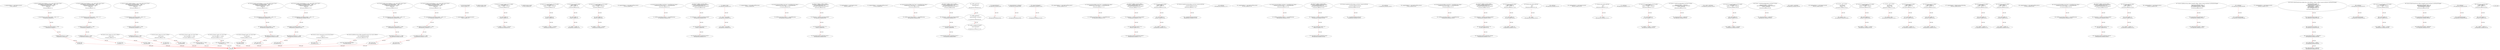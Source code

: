 digraph  {
13 [label="3_ mapping(address => uint) balances_intou10;\n13-new_variable-4-4", method="", type_label=new_variable];
19 [label="4_ function transfer_intou10(address _to, uint _value) public returns (bool) {\n    require(balances_intou10[msg.sender] - _value >= 0);   \n    balances_intou10[msg.sender] -= _value;   \n    balances_intou10[_to] += _value;   \n    return true;\n  }\n19-function_definition-5-10", method="transfer_intou10(address _to,uint _value)", type_label=function_definition];
35 [label="5_ require(balances_intou10[msg.sender] - _value >= 0);\n35-expression_statement-6-6", method="transfer_intou10(address _to,uint _value)", type_label=expression_statement];
48 [label="6_ balances_intou10[msg.sender] -= _value;\n48-expression_statement-7-7", method="transfer_intou10(address _to,uint _value)", type_label=expression_statement];
56 [label="7_ balances_intou10[_to] += _value;\n56-expression_statement-8-8", method="transfer_intou10(address _to,uint _value)", type_label=expression_statement];
62 [label="8_ return true;\n62-return-9-9", method="transfer_intou10(address _to,uint _value)", type_label=return];
65 [label="10_ bool private stopped;\n65-new_variable-11-11", method="", type_label=new_variable];
70 [label="11_ mapping(address => uint) balances_intou22;\n70-new_variable-12-12", method="", type_label=new_variable];
76 [label="12_ function transfer_intou22(address _to, uint _value) public returns (bool) {\n    require(balances_intou22[msg.sender] - _value >= 0);   \n    balances_intou22[msg.sender] -= _value;   \n    balances_intou22[_to] += _value;   \n    return true;\n  }\n76-function_definition-13-18", method="transfer_intou22(address _to,uint _value)", type_label=function_definition];
92 [label="13_ require(balances_intou22[msg.sender] - _value >= 0);\n92-expression_statement-14-14", method="transfer_intou22(address _to,uint _value)", type_label=expression_statement];
105 [label="14_ balances_intou22[msg.sender] -= _value;\n105-expression_statement-15-15", method="transfer_intou22(address _to,uint _value)", type_label=expression_statement];
113 [label="15_ balances_intou22[_to] += _value;\n113-expression_statement-16-16", method="transfer_intou22(address _to,uint _value)", type_label=expression_statement];
119 [label="16_ return true;\n119-return-17-17", method="transfer_intou22(address _to,uint _value)", type_label=return];
122 [label="18_ address private _owner;\n122-new_variable-19-19", method="", type_label=new_variable];
127 [label="19_ function bug_intou12(uint8 p_intou12) public{\n    uint8 vundflw1=0;\n    vundflw1 = vundflw1 + p_intou12;    \n}\n127-function_definition-20-23", method="bug_intou12(uint8 p_intou12)", type_label=function_definition];
135 [label="20_ uint8 vundflw1=0;\n135-new_variable-21-21", method="bug_intou12(uint8 p_intou12)", type_label=new_variable];
141 [label="21_ vundflw1 = vundflw1 + p_intou12;\n141-expression_statement-22-22", method="bug_intou12(uint8 p_intou12)", type_label=expression_statement];
147 [label="23_ address private _master;\n147-new_variable-24-24", method="", type_label=new_variable];
152 [label="24_ function bug_intou36(uint8 p_intou36) public{\n    uint8 vundflw1=0;\n    vundflw1 = vundflw1 + p_intou36;    \n}\n152-function_definition-25-28", method="bug_intou36(uint8 p_intou36)", type_label=function_definition];
160 [label="25_ uint8 vundflw1=0;\n160-new_variable-26-26", method="bug_intou36(uint8 p_intou36)", type_label=new_variable];
166 [label="26_ vundflw1 = vundflw1 + p_intou36;\n166-expression_statement-27-27", method="bug_intou36(uint8 p_intou36)", type_label=expression_statement];
174 [label="29_ function bug_intou35() public{\n    uint8 vundflw =0;\n    vundflw = vundflw -10;    \n}\n174-function_definition-30-33", method="bug_intou35()", type_label=function_definition];
178 [label="30_ uint8 vundflw =0;\n178-new_variable-31-31", method="bug_intou35()", type_label=new_variable];
184 [label="31_ vundflw = vundflw -10;\n184-expression_statement-32-32", method="bug_intou35()", type_label=expression_statement];
192 [label="34_ function bug_intou40(uint8 p_intou40) public{\n    uint8 vundflw1=0;\n    vundflw1 = vundflw1 + p_intou40;    \n}\n192-function_definition-35-38", method="bug_intou40(uint8 p_intou40)", type_label=function_definition];
200 [label="35_ uint8 vundflw1=0;\n200-new_variable-36-36", method="bug_intou40(uint8 p_intou40)", type_label=new_variable];
206 [label="36_ vundflw1 = vundflw1 + p_intou40;\n206-expression_statement-37-37", method="bug_intou40(uint8 p_intou40)", type_label=expression_statement];
222 [label="39_ mapping(address => uint) public lockTime_intou33;\n222-new_variable-40-40", method="", type_label=new_variable];
229 [label="40_ function increaseLockTime_intou33(uint _secondsToIncrease) public {\n        lockTime_intou33[msg.sender] += _secondsToIncrease;   \n    }\n229-function_definition-41-43", method="increaseLockTime_intou33(uint _secondsToIncrease)", type_label=function_definition];
237 [label="41_ lockTime_intou33[msg.sender] += _secondsToIncrease;\n237-expression_statement-42-42", method="increaseLockTime_intou33(uint _secondsToIncrease)", type_label=expression_statement];
245 [label="43_ function withdraw_intou33() public {\n        require(now > lockTime_intou33[msg.sender]);    \n        uint transferValue_intou33 = 10;           \n        msg.sender.transfer(transferValue_intou33);\n    }\n245-function_definition-44-48", method="withdraw_intou33()", type_label=function_definition];
249 [label="44_ require(now > lockTime_intou33[msg.sender]);\n249-expression_statement-45-45", method="withdraw_intou33()", type_label=expression_statement];
260 [label="45_ uint transferValue_intou33 = 10;\n260-new_variable-46-46", method="withdraw_intou33()", type_label=new_variable];
266 [label="46_ msg.sender.transfer(transferValue_intou33);\n266-expression_statement-47-47", method="withdraw_intou33()", type_label=expression_statement];
287 [label="51_ stopped = false;\n287-expression_statement-52-52", method="", type_label=expression_statement];
292 [label="52_ _owner = msg.sender;\n292-expression_statement-53-53", method="", type_label=expression_statement];
298 [label="53_ _master = msg.sender;\n298-expression_statement-54-54", method="", type_label=expression_statement];
320 [label="57_ mapping(address => uint) public lockTime_intou1;\n320-new_variable-58-58", method="", type_label=new_variable];
327 [label="58_ function increaseLockTime_intou1(uint _secondsToIncrease) public {\n        lockTime_intou1[msg.sender] += _secondsToIncrease;   \n    }\n327-function_definition-59-61", method="increaseLockTime_intou1(uint _secondsToIncrease)", type_label=function_definition];
335 [label="59_ lockTime_intou1[msg.sender] += _secondsToIncrease;\n335-expression_statement-60-60", method="increaseLockTime_intou1(uint _secondsToIncrease)", type_label=expression_statement];
343 [label="61_ function withdraw_ovrflow1() public {\n        require(now > lockTime_intou1[msg.sender]);    \n        uint transferValue_intou1 = 10;           \n        msg.sender.transfer(transferValue_intou1);\n    }\n343-function_definition-62-66", method="withdraw_ovrflow1()", type_label=function_definition];
347 [label="62_ require(now > lockTime_intou1[msg.sender]);\n347-expression_statement-63-63", method="withdraw_ovrflow1()", type_label=expression_statement];
358 [label="63_ uint transferValue_intou1 = 10;\n358-new_variable-64-64", method="withdraw_ovrflow1()", type_label=new_variable];
364 [label="64_ msg.sender.transfer(transferValue_intou1);\n364-expression_statement-65-65", method="withdraw_ovrflow1()", type_label=expression_statement];
373 [label="66_ function owner() public view returns (address)\n    {\n        return _owner;\n    }\n373-function_definition-67-70", method="owner()", type_label=function_definition];
382 [label="68_ return _owner;\n382-return-69-69", method="owner()", type_label=return];
384 [label="70_ mapping(address => uint) balances_intou2;\n384-new_variable-71-71", method="", type_label=new_variable];
390 [label="71_ function transfer_undrflow2(address _to, uint _value) public returns (bool) {\n    require(balances_intou2[msg.sender] - _value >= 0);   \n    balances_intou2[msg.sender] -= _value;   \n    balances_intou2[_to] += _value;   \n    return true;\n  }\n390-function_definition-72-77", method="transfer_undrflow2(address _to,uint _value)", type_label=function_definition];
406 [label="72_ require(balances_intou2[msg.sender] - _value >= 0);\n406-expression_statement-73-73", method="transfer_undrflow2(address _to,uint _value)", type_label=expression_statement];
419 [label="73_ balances_intou2[msg.sender] -= _value;\n419-expression_statement-74-74", method="transfer_undrflow2(address _to,uint _value)", type_label=expression_statement];
427 [label="74_ balances_intou2[_to] += _value;\n427-expression_statement-75-75", method="transfer_undrflow2(address _to,uint _value)", type_label=expression_statement];
433 [label="75_ return true;\n433-return-76-76", method="transfer_undrflow2(address _to,uint _value)", type_label=return];
436 [label="77_ function master() public view returns (address)\n    {\n        return _master;\n    }\n436-function_definition-78-81", method="master()", type_label=function_definition];
445 [label="79_ return _master;\n445-return-80-80", method="master()", type_label=return];
447 [label="81_ mapping(address => uint) public lockTime_intou17;\n447-new_variable-82-82", method="", type_label=new_variable];
454 [label="82_ function increaseLockTime_intou17(uint _secondsToIncrease) public {\n        lockTime_intou17[msg.sender] += _secondsToIncrease;   \n    }\n454-function_definition-83-85", method="increaseLockTime_intou17(uint _secondsToIncrease)", type_label=function_definition];
462 [label="83_ lockTime_intou17[msg.sender] += _secondsToIncrease;\n462-expression_statement-84-84", method="increaseLockTime_intou17(uint _secondsToIncrease)", type_label=expression_statement];
470 [label="85_ function withdraw_intou17() public {\n        require(now > lockTime_intou17[msg.sender]);    \n        uint transferValue_intou17 = 10;           \n        msg.sender.transfer(transferValue_intou17);\n    }\n470-function_definition-86-90", method="withdraw_intou17()", type_label=function_definition];
474 [label="86_ require(now > lockTime_intou17[msg.sender]);\n474-expression_statement-87-87", method="withdraw_intou17()", type_label=expression_statement];
485 [label="87_ uint transferValue_intou17 = 10;\n485-new_variable-88-88", method="withdraw_intou17()", type_label=new_variable];
491 [label="88_ msg.sender.transfer(transferValue_intou17);\n491-expression_statement-89-89", method="withdraw_intou17()", type_label=expression_statement];
500 [label="90_ modifier onlyOwner()\n    {\n        require(isOwner());\n        _;\n    }\n500-expression_statement-91-95", method="", type_label=expression_statement];
503 [label="92_ require(isOwner());\n503-expression_statement-93-93", method="", type_label=expression_statement];
509 [label="93_ _;\n509-expression_statement-94-94", method="", type_label=expression_statement];
511 [label="95_ modifier onlyMaster()\n    {\n        require(isMaster() || isOwner());\n        _;\n    }\n511-expression_statement-96-100", method="", type_label=expression_statement];
514 [label="97_ require(isMaster() || isOwner());\n514-expression_statement-98-98", method="", type_label=expression_statement];
523 [label="98_ _;\n523-expression_statement-99-99", method="", type_label=expression_statement];
525 [label="100_ modifier onlyWhenNotStopped()\n    {\n        require(!isStopped());\n        _;\n    }\n525-expression_statement-101-105", method="", type_label=expression_statement];
528 [label="102_ require(!isStopped());\n528-expression_statement-103-103", method="", type_label=expression_statement];
535 [label="103_ _;\n535-expression_statement-104-104", method="", type_label=expression_statement];
537 [label="105_ function isOwner() public view returns (bool)\n    {\n        return msg.sender == _owner;\n    }\n537-function_definition-106-109", method="isOwner()", type_label=function_definition];
546 [label="107_ return msg.sender == _owner;\n546-return-108-108", method="isOwner()", type_label=return];
552 [label="109_ mapping(address => uint) public lockTime_intou37;\n552-new_variable-110-110", method="", type_label=new_variable];
559 [label="110_ function increaseLockTime_intou37(uint _secondsToIncrease) public {\n        lockTime_intou37[msg.sender] += _secondsToIncrease;   \n    }\n559-function_definition-111-113", method="increaseLockTime_intou37(uint _secondsToIncrease)", type_label=function_definition];
567 [label="111_ lockTime_intou37[msg.sender] += _secondsToIncrease;\n567-expression_statement-112-112", method="increaseLockTime_intou37(uint _secondsToIncrease)", type_label=expression_statement];
575 [label="113_ function withdraw_intou37() public {\n        require(now > lockTime_intou37[msg.sender]);    \n        uint transferValue_intou37 = 10;           \n        msg.sender.transfer(transferValue_intou37);\n    }\n575-function_definition-114-118", method="withdraw_intou37()", type_label=function_definition];
579 [label="114_ require(now > lockTime_intou37[msg.sender]);\n579-expression_statement-115-115", method="withdraw_intou37()", type_label=expression_statement];
590 [label="115_ uint transferValue_intou37 = 10;\n590-new_variable-116-116", method="withdraw_intou37()", type_label=new_variable];
596 [label="116_ msg.sender.transfer(transferValue_intou37);\n596-expression_statement-117-117", method="withdraw_intou37()", type_label=expression_statement];
605 [label="118_ function isMaster() public view returns (bool)\n    {\n        return msg.sender == _master;\n    }\n605-function_definition-119-122", method="isMaster()", type_label=function_definition];
614 [label="120_ return msg.sender == _master;\n614-return-121-121", method="isMaster()", type_label=return];
620 [label="122_ function bug_intou3() public{\n    uint8 vundflw =0;\n    vundflw = vundflw -10;    \n}\n620-function_definition-123-126", method="bug_intou3()", type_label=function_definition];
624 [label="123_ uint8 vundflw =0;\n624-new_variable-124-124", method="bug_intou3()", type_label=new_variable];
630 [label="124_ vundflw = vundflw -10;\n630-expression_statement-125-125", method="bug_intou3()", type_label=expression_statement];
636 [label="126_ function transferOwnership(address newOwner) external onlyOwner\n    {\n        _transferOwnership(newOwner);\n    }\n636-function_definition-127-130", method="transferOwnership(address newOwner)", type_label=function_definition];
643 [label="126_ onlyOwner\n643-expression_statement-127-127", method="transferOwnership(address newOwner)", type_label=expression_statement];
646 [label="128_ _transferOwnership(newOwner);\n646-expression_statement-129-129", method="transferOwnership(address newOwner)", type_label=expression_statement];
651 [label="130_ mapping(address => uint) public lockTime_intou9;\n651-new_variable-131-131", method="", type_label=new_variable];
658 [label="131_ function increaseLockTime_intou9(uint _secondsToIncrease) public {\n        lockTime_intou9[msg.sender] += _secondsToIncrease;   \n    }\n658-function_definition-132-134", method="increaseLockTime_intou9(uint _secondsToIncrease)", type_label=function_definition];
666 [label="132_ lockTime_intou9[msg.sender] += _secondsToIncrease;\n666-expression_statement-133-133", method="increaseLockTime_intou9(uint _secondsToIncrease)", type_label=expression_statement];
674 [label="134_ function withdraw_intou9() public {\n        require(now > lockTime_intou9[msg.sender]);    \n        uint transferValue_intou9 = 10;           \n        msg.sender.transfer(transferValue_intou9);\n    }\n674-function_definition-135-139", method="withdraw_intou9()", type_label=function_definition];
678 [label="135_ require(now > lockTime_intou9[msg.sender]);\n678-expression_statement-136-136", method="withdraw_intou9()", type_label=expression_statement];
689 [label="136_ uint transferValue_intou9 = 10;\n689-new_variable-137-137", method="withdraw_intou9()", type_label=new_variable];
695 [label="137_ msg.sender.transfer(transferValue_intou9);\n695-expression_statement-138-138", method="withdraw_intou9()", type_label=expression_statement];
704 [label="139_ function transferMasterRole(address newMaster) external onlyOwner\n    {\n        _transferMasterRole(newMaster);\n    }\n704-function_definition-140-143", method="transferMasterRole(address newMaster)", type_label=function_definition];
711 [label="139_ onlyOwner\n711-expression_statement-140-140", method="transferMasterRole(address newMaster)", type_label=expression_statement];
714 [label="141_ _transferMasterRole(newMaster);\n714-expression_statement-142-142", method="transferMasterRole(address newMaster)", type_label=expression_statement];
719 [label="143_ mapping(address => uint) public lockTime_intou25;\n719-new_variable-144-144", method="", type_label=new_variable];
726 [label="144_ function increaseLockTime_intou25(uint _secondsToIncrease) public {\n        lockTime_intou25[msg.sender] += _secondsToIncrease;   \n    }\n726-function_definition-145-147", method="increaseLockTime_intou25(uint _secondsToIncrease)", type_label=function_definition];
734 [label="145_ lockTime_intou25[msg.sender] += _secondsToIncrease;\n734-expression_statement-146-146", method="increaseLockTime_intou25(uint _secondsToIncrease)", type_label=expression_statement];
742 [label="147_ function withdraw_intou25() public {\n        require(now > lockTime_intou25[msg.sender]);    \n        uint transferValue_intou25 = 10;           \n        msg.sender.transfer(transferValue_intou25);\n    }\n742-function_definition-148-152", method="withdraw_intou25()", type_label=function_definition];
746 [label="148_ require(now > lockTime_intou25[msg.sender]);\n746-expression_statement-149-149", method="withdraw_intou25()", type_label=expression_statement];
757 [label="149_ uint transferValue_intou25 = 10;\n757-new_variable-150-150", method="withdraw_intou25()", type_label=new_variable];
763 [label="150_ msg.sender.transfer(transferValue_intou25);\n763-expression_statement-151-151", method="withdraw_intou25()", type_label=expression_statement];
772 [label="152_ function isStopped() public view returns (bool)\n    {\n        return stopped;\n    }\n772-function_definition-153-156", method="isStopped()", type_label=function_definition];
781 [label="154_ return stopped;\n781-return-155-155", method="isStopped()", type_label=return];
783 [label="156_ function bug_intou19() public{\n    uint8 vundflw =0;\n    vundflw = vundflw -10;    \n}\n783-function_definition-157-160", method="bug_intou19()", type_label=function_definition];
787 [label="157_ uint8 vundflw =0;\n787-new_variable-158-158", method="bug_intou19()", type_label=new_variable];
793 [label="158_ vundflw = vundflw -10;\n793-expression_statement-159-159", method="bug_intou19()", type_label=expression_statement];
799 [label="160_ function stop() public onlyOwner\n    {\n        _stop();\n    }\n799-function_definition-161-164", method="stop()", type_label=function_definition];
802 [label="160_ onlyOwner\n802-expression_statement-161-161", method="stop()", type_label=expression_statement];
805 [label="162_ _stop();\n805-expression_statement-163-163", method="stop()", type_label=expression_statement];
808 [label="164_ mapping(address => uint) balances_intou26;\n808-new_variable-165-165", method="", type_label=new_variable];
814 [label="165_ function transfer_intou26(address _to, uint _value) public returns (bool) {\n    require(balances_intou26[msg.sender] - _value >= 0);   \n    balances_intou26[msg.sender] -= _value;   \n    balances_intou26[_to] += _value;   \n    return true;\n  }\n814-function_definition-166-171", method="transfer_intou26(address _to,uint _value)", type_label=function_definition];
830 [label="166_ require(balances_intou26[msg.sender] - _value >= 0);\n830-expression_statement-167-167", method="transfer_intou26(address _to,uint _value)", type_label=expression_statement];
843 [label="167_ balances_intou26[msg.sender] -= _value;\n843-expression_statement-168-168", method="transfer_intou26(address _to,uint _value)", type_label=expression_statement];
851 [label="168_ balances_intou26[_to] += _value;\n851-expression_statement-169-169", method="transfer_intou26(address _to,uint _value)", type_label=expression_statement];
857 [label="169_ return true;\n857-return-170-170", method="transfer_intou26(address _to,uint _value)", type_label=return];
860 [label="171_ function start() public onlyOwner\n    {\n        _start();\n    }\n860-function_definition-172-175", method="start()", type_label=function_definition];
863 [label="171_ onlyOwner\n863-expression_statement-172-172", method="start()", type_label=expression_statement];
866 [label="173_ _start();\n866-expression_statement-174-174", method="start()", type_label=expression_statement];
869 [label="175_ function bug_intou20(uint8 p_intou20) public{\n    uint8 vundflw1=0;\n    vundflw1 = vundflw1 + p_intou20;    \n}\n869-function_definition-176-179", method="bug_intou20(uint8 p_intou20)", type_label=function_definition];
877 [label="176_ uint8 vundflw1=0;\n877-new_variable-177-177", method="bug_intou20(uint8 p_intou20)", type_label=new_variable];
883 [label="177_ vundflw1 = vundflw1 + p_intou20;\n883-expression_statement-178-178", method="bug_intou20(uint8 p_intou20)", type_label=expression_statement];
889 [label="179_ function _transferOwnership(address newOwner) internal\n    {\n        require(newOwner != address(0));\n        emit OwnershipTransferred(_owner, newOwner);\n        _owner = newOwner;\n    }\n889-function_definition-180-185", method="_transferOwnership(address newOwner)", type_label=function_definition];
897 [label="181_ require(newOwner != address(0));\n897-expression_statement-182-182", method="_transferOwnership(address newOwner)", type_label=expression_statement];
912 [label="183_ _owner = newOwner;\n912-expression_statement-184-184", method="_transferOwnership(address newOwner)", type_label=expression_statement];
916 [label="185_ function bug_intou32(uint8 p_intou32) public{\n    uint8 vundflw1=0;\n    vundflw1 = vundflw1 + p_intou32;    \n}\n916-function_definition-186-189", method="bug_intou32(uint8 p_intou32)", type_label=function_definition];
924 [label="186_ uint8 vundflw1=0;\n924-new_variable-187-187", method="bug_intou32(uint8 p_intou32)", type_label=new_variable];
930 [label="187_ vundflw1 = vundflw1 + p_intou32;\n930-expression_statement-188-188", method="bug_intou32(uint8 p_intou32)", type_label=expression_statement];
936 [label="189_ function _transferMasterRole(address newMaster) internal\n    {\n        require(newMaster != address(0));\n        emit MasterRoleTransferred(_master, newMaster);\n        _master = newMaster;\n    }\n936-function_definition-190-195", method="_transferMasterRole(address newMaster)", type_label=function_definition];
944 [label="191_ require(newMaster != address(0));\n944-expression_statement-192-192", method="_transferMasterRole(address newMaster)", type_label=expression_statement];
959 [label="193_ _master = newMaster;\n959-expression_statement-194-194", method="_transferMasterRole(address newMaster)", type_label=expression_statement];
963 [label="195_ mapping(address => uint) balances_intou38;\n963-new_variable-196-196", method="", type_label=new_variable];
969 [label="196_ function transfer_intou38(address _to, uint _value) public returns (bool) {\n    require(balances_intou38[msg.sender] - _value >= 0);   \n    balances_intou38[msg.sender] -= _value;   \n    balances_intou38[_to] += _value;   \n    return true;\n  }\n969-function_definition-197-202", method="transfer_intou38(address _to,uint _value)", type_label=function_definition];
985 [label="197_ require(balances_intou38[msg.sender] - _value >= 0);\n985-expression_statement-198-198", method="transfer_intou38(address _to,uint _value)", type_label=expression_statement];
998 [label="198_ balances_intou38[msg.sender] -= _value;\n998-expression_statement-199-199", method="transfer_intou38(address _to,uint _value)", type_label=expression_statement];
1006 [label="199_ balances_intou38[_to] += _value;\n1006-expression_statement-200-200", method="transfer_intou38(address _to,uint _value)", type_label=expression_statement];
1012 [label="200_ return true;\n1012-return-201-201", method="transfer_intou38(address _to,uint _value)", type_label=return];
1015 [label="202_ function _stop() internal\n    {\n        emit Stopped();\n        stopped = true;\n    }\n1015-function_definition-203-207", method="_stop()", type_label=function_definition];
1021 [label="205_ stopped = true;\n1021-expression_statement-206-206", method="_stop()", type_label=expression_statement];
1026 [label="207_ function bug_intou4(uint8 p_intou4) public{\n    uint8 vundflw1=0;\n    vundflw1 = vundflw1 + p_intou4;    \n}\n1026-function_definition-208-211", method="bug_intou4(uint8 p_intou4)", type_label=function_definition];
1034 [label="208_ uint8 vundflw1=0;\n1034-new_variable-209-209", method="bug_intou4(uint8 p_intou4)", type_label=new_variable];
1040 [label="209_ vundflw1 = vundflw1 + p_intou4;\n1040-expression_statement-210-210", method="bug_intou4(uint8 p_intou4)", type_label=expression_statement];
1046 [label="211_ function _start() internal\n    {\n        emit Started();\n        stopped = false;\n    }\n1046-function_definition-212-216", method="_start()", type_label=function_definition];
1052 [label="214_ stopped = false;\n1052-expression_statement-215-215", method="_start()", type_label=expression_statement];
1057 [label="216_ function bug_intou7() public{\n    uint8 vundflw =0;\n    vundflw = vundflw -10;    \n}\n1057-function_definition-217-220", method="bug_intou7()", type_label=function_definition];
1061 [label="217_ uint8 vundflw =0;\n1061-new_variable-218-218", method="bug_intou7()", type_label=new_variable];
1067 [label="218_ vundflw = vundflw -10;\n1067-expression_statement-219-219", method="bug_intou7()", type_label=expression_statement];
1079 [label="223_ function bug_intou11() public{\n    uint8 vundflw =0;\n    vundflw = vundflw -10;    \n}\n1079-function_definition-224-227", method="bug_intou11()", type_label=function_definition];
1083 [label="224_ uint8 vundflw =0;\n1083-new_variable-225-225", method="bug_intou11()", type_label=new_variable];
1089 [label="225_ vundflw = vundflw -10;\n1089-expression_statement-226-226", method="bug_intou11()", type_label=expression_statement];
1095 [label="227_ mapping(string => address) private addressMap;\n1095-new_variable-228-228", method="", type_label=new_variable];
1102 [label="228_ function bug_intou27() public{\n    uint8 vundflw =0;\n    vundflw = vundflw -10;    \n}\n1102-function_definition-229-232", method="bug_intou27()", type_label=function_definition];
1106 [label="229_ uint8 vundflw =0;\n1106-new_variable-230-230", method="bug_intou27()", type_label=new_variable];
1112 [label="230_ vundflw = vundflw -10;\n1112-expression_statement-231-231", method="bug_intou27()", type_label=expression_statement];
1128 [label="233_ function bug_intou31() public{\n    uint8 vundflw =0;\n    vundflw = vundflw -10;    \n}\n1128-function_definition-234-237", method="bug_intou31()", type_label=function_definition];
1132 [label="234_ uint8 vundflw =0;\n1132-new_variable-235-235", method="bug_intou31()", type_label=new_variable];
1138 [label="235_ vundflw = vundflw -10;\n1138-expression_statement-236-236", method="bug_intou31()", type_label=expression_statement];
1154 [label="238_ mapping(address => uint) public lockTime_intou13;\n1154-new_variable-239-239", method="", type_label=new_variable];
1161 [label="239_ function increaseLockTime_intou13(uint _secondsToIncrease) public {\n        lockTime_intou13[msg.sender] += _secondsToIncrease;   \n    }\n1161-function_definition-240-242", method="increaseLockTime_intou13(uint _secondsToIncrease)", type_label=function_definition];
1169 [label="240_ lockTime_intou13[msg.sender] += _secondsToIncrease;\n1169-expression_statement-241-241", method="increaseLockTime_intou13(uint _secondsToIncrease)", type_label=expression_statement];
1177 [label="242_ function withdraw_intou13() public {\n        require(now > lockTime_intou13[msg.sender]);    \n        uint transferValue_intou13 = 10;           \n        msg.sender.transfer(transferValue_intou13);\n    }\n1177-function_definition-243-247", method="withdraw_intou13()", type_label=function_definition];
1181 [label="243_ require(now > lockTime_intou13[msg.sender]);\n1181-expression_statement-244-244", method="withdraw_intou13()", type_label=expression_statement];
1192 [label="244_ uint transferValue_intou13 = 10;\n1192-new_variable-245-245", method="withdraw_intou13()", type_label=new_variable];
1198 [label="245_ msg.sender.transfer(transferValue_intou13);\n1198-expression_statement-246-246", method="withdraw_intou13()", type_label=expression_statement];
1213 [label="248_ function version() external pure returns(string memory)\n    {\n        return '0.0.1';\n    }\n1213-function_definition-249-252", method="version()", type_label=function_definition];
1222 [label="250_ return '0.0.1';\n1222-return-251-251", method="version()", type_label=return];
1225 [label="252_ function bug_intou23() public{\n    uint8 vundflw =0;\n    vundflw = vundflw -10;    \n}\n1225-function_definition-253-256", method="bug_intou23()", type_label=function_definition];
1229 [label="253_ uint8 vundflw =0;\n1229-new_variable-254-254", method="bug_intou23()", type_label=new_variable];
1235 [label="254_ vundflw = vundflw -10;\n1235-expression_statement-255-255", method="bug_intou23()", type_label=expression_statement];
1241 [label="256_ function getAddress(string calldata channelId) external view returns (address)\n    {\n        return addressMap[channelId];\n    }\n1241-function_definition-257-260", method="getAddress(string calldata channelId)", type_label=function_definition];
1254 [label="258_ return addressMap[channelId];\n1254-return-259-259", method="getAddress(string calldata channelId)", type_label=return];
1258 [label="260_ mapping(address => uint) balances_intou14;\n1258-new_variable-261-261", method="", type_label=new_variable];
1264 [label="261_ function transfer_intou14(address _to, uint _value) public returns (bool) {\n    require(balances_intou14[msg.sender] - _value >= 0);   \n    balances_intou14[msg.sender] -= _value;   \n    balances_intou14[_to] += _value;   \n    return true;\n  }\n1264-function_definition-262-267", method="transfer_intou14(address _to,uint _value)", type_label=function_definition];
1280 [label="262_ require(balances_intou14[msg.sender] - _value >= 0);\n1280-expression_statement-263-263", method="transfer_intou14(address _to,uint _value)", type_label=expression_statement];
1293 [label="263_ balances_intou14[msg.sender] -= _value;\n1293-expression_statement-264-264", method="transfer_intou14(address _to,uint _value)", type_label=expression_statement];
1301 [label="264_ balances_intou14[_to] += _value;\n1301-expression_statement-265-265", method="transfer_intou14(address _to,uint _value)", type_label=expression_statement];
1307 [label="265_ return true;\n1307-return-266-266", method="transfer_intou14(address _to,uint _value)", type_label=return];
1310 [label="267_ function setAddress(string calldata channelId, address _address) external onlyMaster onlyWhenNotStopped\n    {\n        require(bytes(channelId).length > 0);\n        addressMap[channelId] = _address;\n        emit SetAddress(channelId, _address);\n    }\n1310-function_definition-268-273", method="setAddress(string calldata channelId,address _address)", type_label=function_definition];
1321 [label="267_ onlyMaster\n1321-expression_statement-268-268", method="setAddress(string calldata channelId,address _address)", type_label=expression_statement];
1323 [label="267_ onlyWhenNotStopped\n1323-expression_statement-268-268", method="setAddress(string calldata channelId,address _address)", type_label=expression_statement];
1326 [label="269_ require(bytes(channelId).length > 0);\n1326-expression_statement-270-270", method="setAddress(string calldata channelId,address _address)", type_label=expression_statement];
1337 [label="270_ addressMap[channelId] = _address;\n1337-expression_statement-271-271", method="setAddress(string calldata channelId,address _address)", type_label=expression_statement];
1349 [label="273_ mapping(address => uint) balances_intou30;\n1349-new_variable-274-274", method="", type_label=new_variable];
1355 [label="274_ function transfer_intou30(address _to, uint _value) public returns (bool) {\n    require(balances_intou30[msg.sender] - _value >= 0);   \n    balances_intou30[msg.sender] -= _value;   \n    balances_intou30[_to] += _value;   \n    return true;\n  }\n1355-function_definition-275-280", method="transfer_intou30(address _to,uint _value)", type_label=function_definition];
1371 [label="275_ require(balances_intou30[msg.sender] - _value >= 0);\n1371-expression_statement-276-276", method="transfer_intou30(address _to,uint _value)", type_label=expression_statement];
1384 [label="276_ balances_intou30[msg.sender] -= _value;\n1384-expression_statement-277-277", method="transfer_intou30(address _to,uint _value)", type_label=expression_statement];
1392 [label="277_ balances_intou30[_to] += _value;\n1392-expression_statement-278-278", method="transfer_intou30(address _to,uint _value)", type_label=expression_statement];
1398 [label="278_ return true;\n1398-return-279-279", method="transfer_intou30(address _to,uint _value)", type_label=return];
1401 [label="280_ function updateChannel(string calldata from, string calldata to, address _address) external onlyMaster onlyWhenNotStopped\n    {\n        require(bytes(from).length > 0);\n        require(bytes(to).length > 0);\n        require(addressMap[to] == address(0));\n        addressMap[to] = _address;\n        addressMap[from] = address(0);\n        emit UpdateAddress(from, to);\n    }\n1401-function_definition-281-289", method="updateChannel(string calldata from,string calldata to,address _address)", type_label=function_definition];
1416 [label="280_ onlyMaster\n1416-expression_statement-281-281", method="updateChannel(string calldata from,string calldata to,address _address)", type_label=expression_statement];
1418 [label="280_ onlyWhenNotStopped\n1418-expression_statement-281-281", method="updateChannel(string calldata from,string calldata to,address _address)", type_label=expression_statement];
1421 [label="282_ require(bytes(from).length > 0);\n1421-expression_statement-283-283", method="updateChannel(string calldata from,string calldata to,address _address)", type_label=expression_statement];
1432 [label="283_ require(bytes(to).length > 0);\n1432-expression_statement-284-284", method="updateChannel(string calldata from,string calldata to,address _address)", type_label=expression_statement];
1443 [label="284_ require(addressMap[to] == address(0));\n1443-expression_statement-285-285", method="updateChannel(string calldata from,string calldata to,address _address)", type_label=expression_statement];
1454 [label="285_ addressMap[to] = _address;\n1454-expression_statement-286-286", method="updateChannel(string calldata from,string calldata to,address _address)", type_label=expression_statement];
1460 [label="286_ addressMap[from] = address(0);\n1460-expression_statement-287-287", method="updateChannel(string calldata from,string calldata to,address _address)", type_label=expression_statement];
1474 [label="289_ function bug_intou8(uint8 p_intou8) public{\n    uint8 vundflw1=0;\n    vundflw1 = vundflw1 + p_intou8;    \n}\n1474-function_definition-290-293", method="bug_intou8(uint8 p_intou8)", type_label=function_definition];
1482 [label="290_ uint8 vundflw1=0;\n1482-new_variable-291-291", method="bug_intou8(uint8 p_intou8)", type_label=new_variable];
1488 [label="291_ vundflw1 = vundflw1 + p_intou8;\n1488-expression_statement-292-292", method="bug_intou8(uint8 p_intou8)", type_label=expression_statement];
1494 [label="293_ function deleteChannel(string calldata channelId) external onlyMaster onlyWhenNotStopped\n    {\n        require(bytes(channelId).length > 0);\n        addressMap[channelId] = address(0);\n        emit DeleteAddress(channelId);\n    }\n1494-function_definition-294-299", method="deleteChannel(string calldata channelId)", type_label=function_definition];
1501 [label="293_ onlyMaster\n1501-expression_statement-294-294", method="deleteChannel(string calldata channelId)", type_label=expression_statement];
1503 [label="293_ onlyWhenNotStopped\n1503-expression_statement-294-294", method="deleteChannel(string calldata channelId)", type_label=expression_statement];
1506 [label="295_ require(bytes(channelId).length > 0);\n1506-expression_statement-296-296", method="deleteChannel(string calldata channelId)", type_label=expression_statement];
1517 [label="296_ addressMap[channelId] = address(0);\n1517-expression_statement-297-297", method="deleteChannel(string calldata channelId)", type_label=expression_statement];
1529 [label="299_ function bug_intou39() public{\n    uint8 vundflw =0;\n    vundflw = vundflw -10;    \n}\n1529-function_definition-300-303", method="bug_intou39()", type_label=function_definition];
1533 [label="300_ uint8 vundflw =0;\n1533-new_variable-301-301", method="bug_intou39()", type_label=new_variable];
1539 [label="301_ vundflw = vundflw -10;\n1539-expression_statement-302-302", method="bug_intou39()", type_label=expression_statement];
1 [label="0_ start_node", method="", type_label=start];
2 [label="0_ exit_node", method="", type_label=exit];
19 -> 35  [color=red, controlflow_type=next_line, edge_type=CFG_edge, key=0, label=next_line];
35 -> 48  [color=red, controlflow_type=next_line, edge_type=CFG_edge, key=0, label=next_line];
48 -> 56  [color=red, controlflow_type=next_line, edge_type=CFG_edge, key=0, label=next_line];
56 -> 62  [color=red, controlflow_type=next_line, edge_type=CFG_edge, key=0, label=next_line];
62 -> 2  [color=red, controlflow_type=return_exit, edge_type=CFG_edge, key=0, label=return_exit];
65 -> 70  [color=red, controlflow_type=next_line, edge_type=CFG_edge, key=0, label=next_line];
76 -> 92  [color=red, controlflow_type=next_line, edge_type=CFG_edge, key=0, label=next_line];
92 -> 105  [color=red, controlflow_type=next_line, edge_type=CFG_edge, key=0, label=next_line];
105 -> 113  [color=red, controlflow_type=next_line, edge_type=CFG_edge, key=0, label=next_line];
113 -> 119  [color=red, controlflow_type=next_line, edge_type=CFG_edge, key=0, label=next_line];
119 -> 2  [color=red, controlflow_type=return_exit, edge_type=CFG_edge, key=0, label=return_exit];
127 -> 135  [color=red, controlflow_type=next_line, edge_type=CFG_edge, key=0, label=next_line];
135 -> 141  [color=red, controlflow_type=next_line, edge_type=CFG_edge, key=0, label=next_line];
152 -> 160  [color=red, controlflow_type=next_line, edge_type=CFG_edge, key=0, label=next_line];
160 -> 166  [color=red, controlflow_type=next_line, edge_type=CFG_edge, key=0, label=next_line];
174 -> 178  [color=red, controlflow_type=next_line, edge_type=CFG_edge, key=0, label=next_line];
178 -> 184  [color=red, controlflow_type=next_line, edge_type=CFG_edge, key=0, label=next_line];
192 -> 200  [color=red, controlflow_type=next_line, edge_type=CFG_edge, key=0, label=next_line];
200 -> 206  [color=red, controlflow_type=next_line, edge_type=CFG_edge, key=0, label=next_line];
229 -> 237  [color=red, controlflow_type=next_line, edge_type=CFG_edge, key=0, label=next_line];
245 -> 249  [color=red, controlflow_type=next_line, edge_type=CFG_edge, key=0, label=next_line];
249 -> 260  [color=red, controlflow_type=next_line, edge_type=CFG_edge, key=0, label=next_line];
260 -> 266  [color=red, controlflow_type=next_line, edge_type=CFG_edge, key=0, label=next_line];
287 -> 292  [color=red, controlflow_type=next_line, edge_type=CFG_edge, key=0, label=next_line];
292 -> 298  [color=red, controlflow_type=next_line, edge_type=CFG_edge, key=0, label=next_line];
327 -> 335  [color=red, controlflow_type=next_line, edge_type=CFG_edge, key=0, label=next_line];
343 -> 347  [color=red, controlflow_type=next_line, edge_type=CFG_edge, key=0, label=next_line];
347 -> 358  [color=red, controlflow_type=next_line, edge_type=CFG_edge, key=0, label=next_line];
358 -> 364  [color=red, controlflow_type=next_line, edge_type=CFG_edge, key=0, label=next_line];
373 -> 382  [color=red, controlflow_type=next_line, edge_type=CFG_edge, key=0, label=next_line];
382 -> 2  [color=red, controlflow_type=return_exit, edge_type=CFG_edge, key=0, label=return_exit];
390 -> 406  [color=red, controlflow_type=next_line, edge_type=CFG_edge, key=0, label=next_line];
406 -> 419  [color=red, controlflow_type=next_line, edge_type=CFG_edge, key=0, label=next_line];
419 -> 427  [color=red, controlflow_type=next_line, edge_type=CFG_edge, key=0, label=next_line];
427 -> 433  [color=red, controlflow_type=next_line, edge_type=CFG_edge, key=0, label=next_line];
433 -> 2  [color=red, controlflow_type=return_exit, edge_type=CFG_edge, key=0, label=return_exit];
436 -> 445  [color=red, controlflow_type=next_line, edge_type=CFG_edge, key=0, label=next_line];
445 -> 2  [color=red, controlflow_type=return_exit, edge_type=CFG_edge, key=0, label=return_exit];
454 -> 462  [color=red, controlflow_type=next_line, edge_type=CFG_edge, key=0, label=next_line];
470 -> 474  [color=red, controlflow_type=next_line, edge_type=CFG_edge, key=0, label=next_line];
474 -> 485  [color=red, controlflow_type=next_line, edge_type=CFG_edge, key=0, label=next_line];
485 -> 491  [color=red, controlflow_type=next_line, edge_type=CFG_edge, key=0, label=next_line];
500 -> 511  [color=red, controlflow_type=next_line, edge_type=CFG_edge, key=0, label=next_line];
503 -> 509  [color=red, controlflow_type=next_line, edge_type=CFG_edge, key=0, label=next_line];
511 -> 525  [color=red, controlflow_type=next_line, edge_type=CFG_edge, key=0, label=next_line];
514 -> 523  [color=red, controlflow_type=next_line, edge_type=CFG_edge, key=0, label=next_line];
528 -> 535  [color=red, controlflow_type=next_line, edge_type=CFG_edge, key=0, label=next_line];
537 -> 546  [color=red, controlflow_type=next_line, edge_type=CFG_edge, key=0, label=next_line];
546 -> 2  [color=red, controlflow_type=return_exit, edge_type=CFG_edge, key=0, label=return_exit];
559 -> 567  [color=red, controlflow_type=next_line, edge_type=CFG_edge, key=0, label=next_line];
575 -> 579  [color=red, controlflow_type=next_line, edge_type=CFG_edge, key=0, label=next_line];
579 -> 590  [color=red, controlflow_type=next_line, edge_type=CFG_edge, key=0, label=next_line];
590 -> 596  [color=red, controlflow_type=next_line, edge_type=CFG_edge, key=0, label=next_line];
605 -> 614  [color=red, controlflow_type=next_line, edge_type=CFG_edge, key=0, label=next_line];
614 -> 2  [color=red, controlflow_type=return_exit, edge_type=CFG_edge, key=0, label=return_exit];
620 -> 624  [color=red, controlflow_type=next_line, edge_type=CFG_edge, key=0, label=next_line];
624 -> 630  [color=red, controlflow_type=next_line, edge_type=CFG_edge, key=0, label=next_line];
636 -> 646  [color=red, controlflow_type=next_line, edge_type=CFG_edge, key=0, label=next_line];
658 -> 666  [color=red, controlflow_type=next_line, edge_type=CFG_edge, key=0, label=next_line];
674 -> 678  [color=red, controlflow_type=next_line, edge_type=CFG_edge, key=0, label=next_line];
678 -> 689  [color=red, controlflow_type=next_line, edge_type=CFG_edge, key=0, label=next_line];
689 -> 695  [color=red, controlflow_type=next_line, edge_type=CFG_edge, key=0, label=next_line];
704 -> 714  [color=red, controlflow_type=next_line, edge_type=CFG_edge, key=0, label=next_line];
726 -> 734  [color=red, controlflow_type=next_line, edge_type=CFG_edge, key=0, label=next_line];
742 -> 746  [color=red, controlflow_type=next_line, edge_type=CFG_edge, key=0, label=next_line];
746 -> 757  [color=red, controlflow_type=next_line, edge_type=CFG_edge, key=0, label=next_line];
757 -> 763  [color=red, controlflow_type=next_line, edge_type=CFG_edge, key=0, label=next_line];
772 -> 781  [color=red, controlflow_type=next_line, edge_type=CFG_edge, key=0, label=next_line];
781 -> 2  [color=red, controlflow_type=return_exit, edge_type=CFG_edge, key=0, label=return_exit];
783 -> 787  [color=red, controlflow_type=next_line, edge_type=CFG_edge, key=0, label=next_line];
787 -> 793  [color=red, controlflow_type=next_line, edge_type=CFG_edge, key=0, label=next_line];
799 -> 805  [color=red, controlflow_type=next_line, edge_type=CFG_edge, key=0, label=next_line];
814 -> 830  [color=red, controlflow_type=next_line, edge_type=CFG_edge, key=0, label=next_line];
830 -> 843  [color=red, controlflow_type=next_line, edge_type=CFG_edge, key=0, label=next_line];
843 -> 851  [color=red, controlflow_type=next_line, edge_type=CFG_edge, key=0, label=next_line];
851 -> 857  [color=red, controlflow_type=next_line, edge_type=CFG_edge, key=0, label=next_line];
857 -> 2  [color=red, controlflow_type=return_exit, edge_type=CFG_edge, key=0, label=return_exit];
860 -> 866  [color=red, controlflow_type=next_line, edge_type=CFG_edge, key=0, label=next_line];
869 -> 877  [color=red, controlflow_type=next_line, edge_type=CFG_edge, key=0, label=next_line];
877 -> 883  [color=red, controlflow_type=next_line, edge_type=CFG_edge, key=0, label=next_line];
889 -> 897  [color=red, controlflow_type=next_line, edge_type=CFG_edge, key=0, label=next_line];
916 -> 924  [color=red, controlflow_type=next_line, edge_type=CFG_edge, key=0, label=next_line];
924 -> 930  [color=red, controlflow_type=next_line, edge_type=CFG_edge, key=0, label=next_line];
936 -> 944  [color=red, controlflow_type=next_line, edge_type=CFG_edge, key=0, label=next_line];
969 -> 985  [color=red, controlflow_type=next_line, edge_type=CFG_edge, key=0, label=next_line];
985 -> 998  [color=red, controlflow_type=next_line, edge_type=CFG_edge, key=0, label=next_line];
998 -> 1006  [color=red, controlflow_type=next_line, edge_type=CFG_edge, key=0, label=next_line];
1006 -> 1012  [color=red, controlflow_type=next_line, edge_type=CFG_edge, key=0, label=next_line];
1012 -> 2  [color=red, controlflow_type=return_exit, edge_type=CFG_edge, key=0, label=return_exit];
1015 -> 1021  [color=red, controlflow_type=next_line, edge_type=CFG_edge, key=0, label=next_line];
1026 -> 1034  [color=red, controlflow_type=next_line, edge_type=CFG_edge, key=0, label=next_line];
1034 -> 1040  [color=red, controlflow_type=next_line, edge_type=CFG_edge, key=0, label=next_line];
1046 -> 1052  [color=red, controlflow_type=next_line, edge_type=CFG_edge, key=0, label=next_line];
1057 -> 1061  [color=red, controlflow_type=next_line, edge_type=CFG_edge, key=0, label=next_line];
1061 -> 1067  [color=red, controlflow_type=next_line, edge_type=CFG_edge, key=0, label=next_line];
1079 -> 1083  [color=red, controlflow_type=next_line, edge_type=CFG_edge, key=0, label=next_line];
1083 -> 1089  [color=red, controlflow_type=next_line, edge_type=CFG_edge, key=0, label=next_line];
1102 -> 1106  [color=red, controlflow_type=next_line, edge_type=CFG_edge, key=0, label=next_line];
1106 -> 1112  [color=red, controlflow_type=next_line, edge_type=CFG_edge, key=0, label=next_line];
1128 -> 1132  [color=red, controlflow_type=next_line, edge_type=CFG_edge, key=0, label=next_line];
1132 -> 1138  [color=red, controlflow_type=next_line, edge_type=CFG_edge, key=0, label=next_line];
1161 -> 1169  [color=red, controlflow_type=next_line, edge_type=CFG_edge, key=0, label=next_line];
1177 -> 1181  [color=red, controlflow_type=next_line, edge_type=CFG_edge, key=0, label=next_line];
1181 -> 1192  [color=red, controlflow_type=next_line, edge_type=CFG_edge, key=0, label=next_line];
1192 -> 1198  [color=red, controlflow_type=next_line, edge_type=CFG_edge, key=0, label=next_line];
1213 -> 1222  [color=red, controlflow_type=next_line, edge_type=CFG_edge, key=0, label=next_line];
1222 -> 2  [color=red, controlflow_type=return_exit, edge_type=CFG_edge, key=0, label=return_exit];
1225 -> 1229  [color=red, controlflow_type=next_line, edge_type=CFG_edge, key=0, label=next_line];
1229 -> 1235  [color=red, controlflow_type=next_line, edge_type=CFG_edge, key=0, label=next_line];
1241 -> 1254  [color=red, controlflow_type=next_line, edge_type=CFG_edge, key=0, label=next_line];
1254 -> 2  [color=red, controlflow_type=return_exit, edge_type=CFG_edge, key=0, label=return_exit];
1264 -> 1280  [color=red, controlflow_type=next_line, edge_type=CFG_edge, key=0, label=next_line];
1280 -> 1293  [color=red, controlflow_type=next_line, edge_type=CFG_edge, key=0, label=next_line];
1293 -> 1301  [color=red, controlflow_type=next_line, edge_type=CFG_edge, key=0, label=next_line];
1301 -> 1307  [color=red, controlflow_type=next_line, edge_type=CFG_edge, key=0, label=next_line];
1307 -> 2  [color=red, controlflow_type=return_exit, edge_type=CFG_edge, key=0, label=return_exit];
1310 -> 1326  [color=red, controlflow_type=next_line, edge_type=CFG_edge, key=0, label=next_line];
1321 -> 1323  [color=red, controlflow_type=next_line, edge_type=CFG_edge, key=0, label=next_line];
1326 -> 1337  [color=red, controlflow_type=next_line, edge_type=CFG_edge, key=0, label=next_line];
1355 -> 1371  [color=red, controlflow_type=next_line, edge_type=CFG_edge, key=0, label=next_line];
1371 -> 1384  [color=red, controlflow_type=next_line, edge_type=CFG_edge, key=0, label=next_line];
1384 -> 1392  [color=red, controlflow_type=next_line, edge_type=CFG_edge, key=0, label=next_line];
1392 -> 1398  [color=red, controlflow_type=next_line, edge_type=CFG_edge, key=0, label=next_line];
1398 -> 2  [color=red, controlflow_type=return_exit, edge_type=CFG_edge, key=0, label=return_exit];
1401 -> 1421  [color=red, controlflow_type=next_line, edge_type=CFG_edge, key=0, label=next_line];
1416 -> 1418  [color=red, controlflow_type=next_line, edge_type=CFG_edge, key=0, label=next_line];
1421 -> 1432  [color=red, controlflow_type=next_line, edge_type=CFG_edge, key=0, label=next_line];
1432 -> 1443  [color=red, controlflow_type=next_line, edge_type=CFG_edge, key=0, label=next_line];
1443 -> 1454  [color=red, controlflow_type=next_line, edge_type=CFG_edge, key=0, label=next_line];
1454 -> 1460  [color=red, controlflow_type=next_line, edge_type=CFG_edge, key=0, label=next_line];
1474 -> 1482  [color=red, controlflow_type=next_line, edge_type=CFG_edge, key=0, label=next_line];
1482 -> 1488  [color=red, controlflow_type=next_line, edge_type=CFG_edge, key=0, label=next_line];
1494 -> 1506  [color=red, controlflow_type=next_line, edge_type=CFG_edge, key=0, label=next_line];
1501 -> 1503  [color=red, controlflow_type=next_line, edge_type=CFG_edge, key=0, label=next_line];
1506 -> 1517  [color=red, controlflow_type=next_line, edge_type=CFG_edge, key=0, label=next_line];
1529 -> 1533  [color=red, controlflow_type=next_line, edge_type=CFG_edge, key=0, label=next_line];
1533 -> 1539  [color=red, controlflow_type=next_line, edge_type=CFG_edge, key=0, label=next_line];
}
